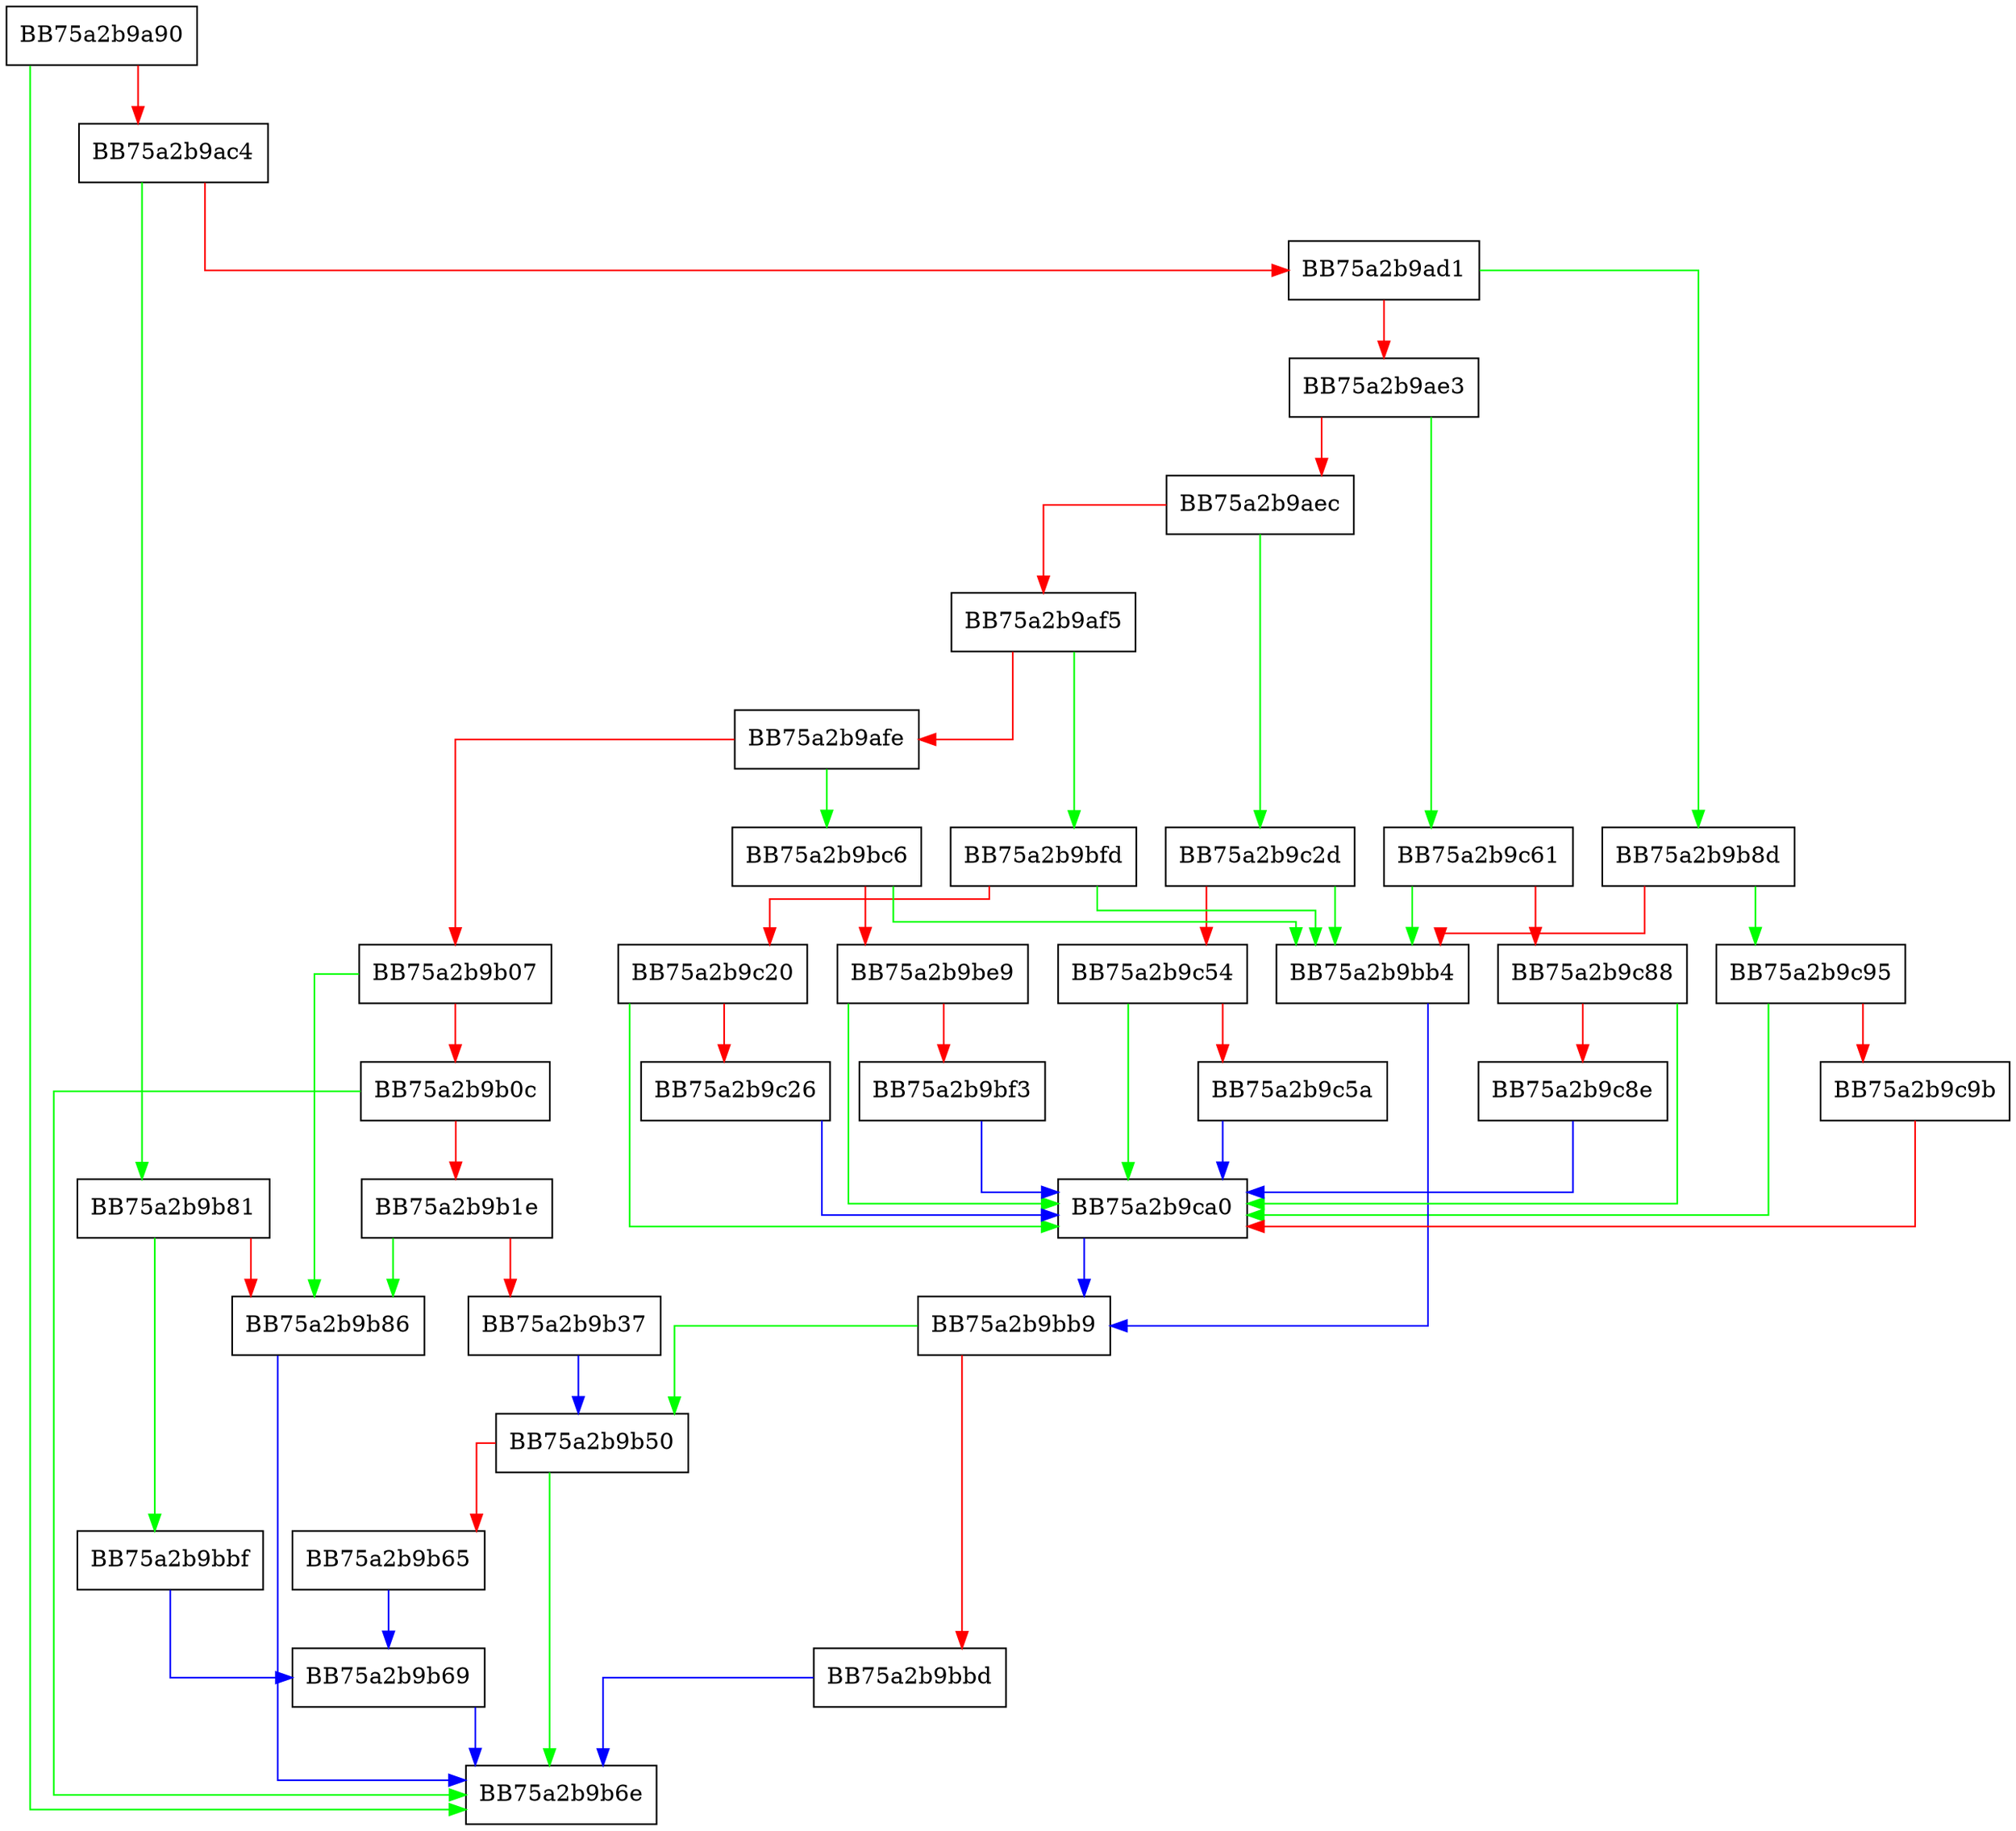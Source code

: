 digraph GetValue {
  node [shape="box"];
  graph [splines=ortho];
  BB75a2b9a90 -> BB75a2b9b6e [color="green"];
  BB75a2b9a90 -> BB75a2b9ac4 [color="red"];
  BB75a2b9ac4 -> BB75a2b9b81 [color="green"];
  BB75a2b9ac4 -> BB75a2b9ad1 [color="red"];
  BB75a2b9ad1 -> BB75a2b9b8d [color="green"];
  BB75a2b9ad1 -> BB75a2b9ae3 [color="red"];
  BB75a2b9ae3 -> BB75a2b9c61 [color="green"];
  BB75a2b9ae3 -> BB75a2b9aec [color="red"];
  BB75a2b9aec -> BB75a2b9c2d [color="green"];
  BB75a2b9aec -> BB75a2b9af5 [color="red"];
  BB75a2b9af5 -> BB75a2b9bfd [color="green"];
  BB75a2b9af5 -> BB75a2b9afe [color="red"];
  BB75a2b9afe -> BB75a2b9bc6 [color="green"];
  BB75a2b9afe -> BB75a2b9b07 [color="red"];
  BB75a2b9b07 -> BB75a2b9b86 [color="green"];
  BB75a2b9b07 -> BB75a2b9b0c [color="red"];
  BB75a2b9b0c -> BB75a2b9b6e [color="green"];
  BB75a2b9b0c -> BB75a2b9b1e [color="red"];
  BB75a2b9b1e -> BB75a2b9b86 [color="green"];
  BB75a2b9b1e -> BB75a2b9b37 [color="red"];
  BB75a2b9b37 -> BB75a2b9b50 [color="blue"];
  BB75a2b9b50 -> BB75a2b9b6e [color="green"];
  BB75a2b9b50 -> BB75a2b9b65 [color="red"];
  BB75a2b9b65 -> BB75a2b9b69 [color="blue"];
  BB75a2b9b69 -> BB75a2b9b6e [color="blue"];
  BB75a2b9b81 -> BB75a2b9bbf [color="green"];
  BB75a2b9b81 -> BB75a2b9b86 [color="red"];
  BB75a2b9b86 -> BB75a2b9b6e [color="blue"];
  BB75a2b9b8d -> BB75a2b9c95 [color="green"];
  BB75a2b9b8d -> BB75a2b9bb4 [color="red"];
  BB75a2b9bb4 -> BB75a2b9bb9 [color="blue"];
  BB75a2b9bb9 -> BB75a2b9b50 [color="green"];
  BB75a2b9bb9 -> BB75a2b9bbd [color="red"];
  BB75a2b9bbd -> BB75a2b9b6e [color="blue"];
  BB75a2b9bbf -> BB75a2b9b69 [color="blue"];
  BB75a2b9bc6 -> BB75a2b9bb4 [color="green"];
  BB75a2b9bc6 -> BB75a2b9be9 [color="red"];
  BB75a2b9be9 -> BB75a2b9ca0 [color="green"];
  BB75a2b9be9 -> BB75a2b9bf3 [color="red"];
  BB75a2b9bf3 -> BB75a2b9ca0 [color="blue"];
  BB75a2b9bfd -> BB75a2b9bb4 [color="green"];
  BB75a2b9bfd -> BB75a2b9c20 [color="red"];
  BB75a2b9c20 -> BB75a2b9ca0 [color="green"];
  BB75a2b9c20 -> BB75a2b9c26 [color="red"];
  BB75a2b9c26 -> BB75a2b9ca0 [color="blue"];
  BB75a2b9c2d -> BB75a2b9bb4 [color="green"];
  BB75a2b9c2d -> BB75a2b9c54 [color="red"];
  BB75a2b9c54 -> BB75a2b9ca0 [color="green"];
  BB75a2b9c54 -> BB75a2b9c5a [color="red"];
  BB75a2b9c5a -> BB75a2b9ca0 [color="blue"];
  BB75a2b9c61 -> BB75a2b9bb4 [color="green"];
  BB75a2b9c61 -> BB75a2b9c88 [color="red"];
  BB75a2b9c88 -> BB75a2b9ca0 [color="green"];
  BB75a2b9c88 -> BB75a2b9c8e [color="red"];
  BB75a2b9c8e -> BB75a2b9ca0 [color="blue"];
  BB75a2b9c95 -> BB75a2b9ca0 [color="green"];
  BB75a2b9c95 -> BB75a2b9c9b [color="red"];
  BB75a2b9c9b -> BB75a2b9ca0 [color="red"];
  BB75a2b9ca0 -> BB75a2b9bb9 [color="blue"];
}